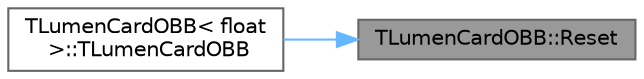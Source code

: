 digraph "TLumenCardOBB::Reset"
{
 // INTERACTIVE_SVG=YES
 // LATEX_PDF_SIZE
  bgcolor="transparent";
  edge [fontname=Helvetica,fontsize=10,labelfontname=Helvetica,labelfontsize=10];
  node [fontname=Helvetica,fontsize=10,shape=box,height=0.2,width=0.4];
  rankdir="RL";
  Node1 [id="Node000001",label="TLumenCardOBB::Reset",height=0.2,width=0.4,color="gray40", fillcolor="grey60", style="filled", fontcolor="black",tooltip=" "];
  Node1 -> Node2 [id="edge1_Node000001_Node000002",dir="back",color="steelblue1",style="solid",tooltip=" "];
  Node2 [id="Node000002",label="TLumenCardOBB\< float\l \>::TLumenCardOBB",height=0.2,width=0.4,color="grey40", fillcolor="white", style="filled",URL="$dd/d8b/classTLumenCardOBB.html#a7bdb86cde2a3fe327531cd8bd3fdaa9e",tooltip=" "];
}
